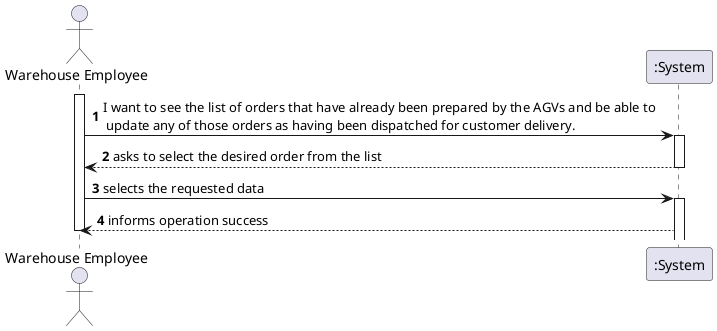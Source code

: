@startuml
actor "Warehouse Employee" as WE
participant ":System" as System

autonumber
activate WE
WE -> System: I want to see the list of orders that have already been prepared by the AGVs and be able to  \n update any of those orders as having been dispatched for customer delivery.
activate System
System --> WE: asks to select the desired order from the list
deactivate System
WE -> System: selects the requested data
activate System
System --> WE: informs operation success
deactivate WE


@enduml
